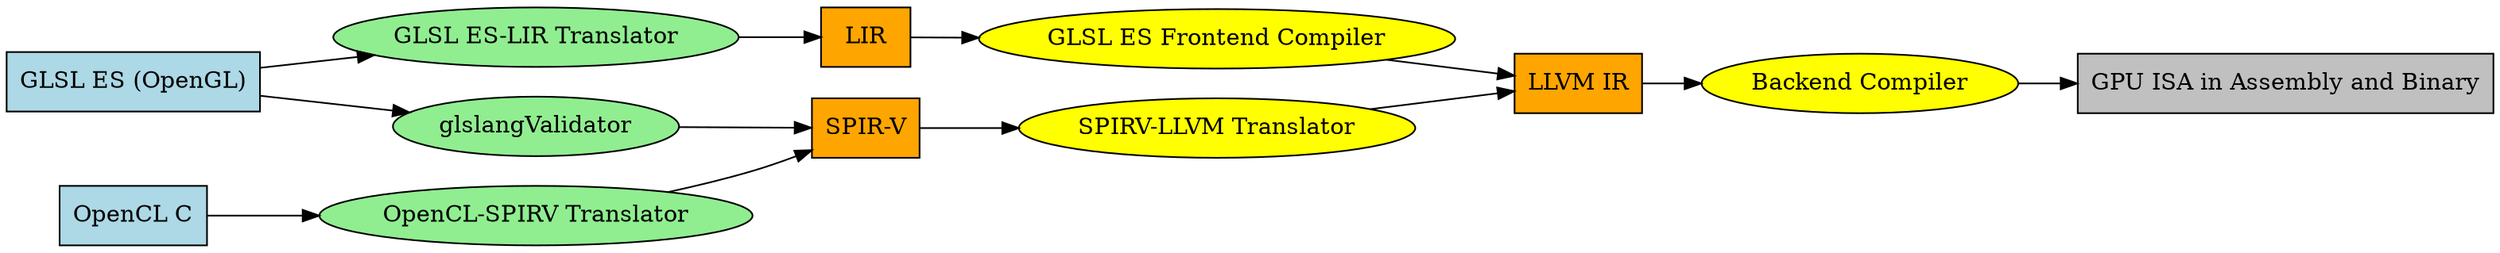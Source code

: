digraph ShaderToLLVMIR {
    rankdir=LR;
    node [shape=record, style=filled, color=black];

    // Source Languages
    GLSL [label="GLSL ES (OpenGL)", fillcolor=lightblue];
    OpenCL_C [label="OpenCL C", fillcolor=lightblue];

    // Intermediate Representation
    SPIRV [label="SPIR-V", fillcolor=orange];

    LIR [label="LIR", fillcolor=orange];

    GPU_ISA [label="GPU ISA in Assembly and Binary", fillcolor=grey];

    // LLVM IR
    LLVM_IR [label="LLVM IR", fillcolor=orange];

    // Tools with oval shapes
    node [shape=oval, style=filled, fillcolor=lightgreen];
    Glslang [label="glslangValidator"];
    CL_SPIRV [label="OpenCL-SPIRV Translator"];
    GLSL_LIR [label="GLSL ES-LIR Translator"];

    // Tools with oval shapes
    node [shape=oval, style=filled, fillcolor=yellow];
    LIR_LLVM [label="GLSL ES Frontend Compiler"];
    SPIRV_LLVM [label="SPIRV-LLVM Translator"];
    LLVMCompiler [label="Backend Compiler"];

    // Edges
    GLSL -> GLSL_LIR -> LIR -> LIR_LLVM -> LLVM_IR;
    GLSL -> Glslang -> SPIRV -> SPIRV_LLVM -> LLVM_IR;
    OpenCL_C -> CL_SPIRV -> SPIRV;
    LLVM_IR -> LLVMCompiler -> GPU_ISA;
}
